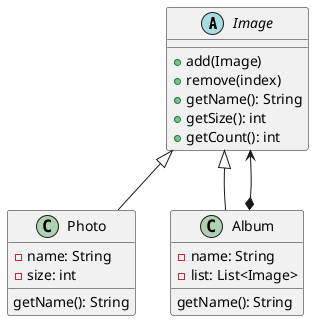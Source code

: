 @startuml
'https://plantuml.com/class-diagram

abstract class Image {
    + add(Image)
    + remove(index)
    + getName(): String
    + getSize(): int
    + getCount(): int
}
class Photo {
    - name: String
    - size: int
    getName(): String
}
class Album {
    - name: String
    - list: List<Image>
    getName(): String
}

Image <|-- Photo
Image <|-- Album
Image <--* Album

@enduml